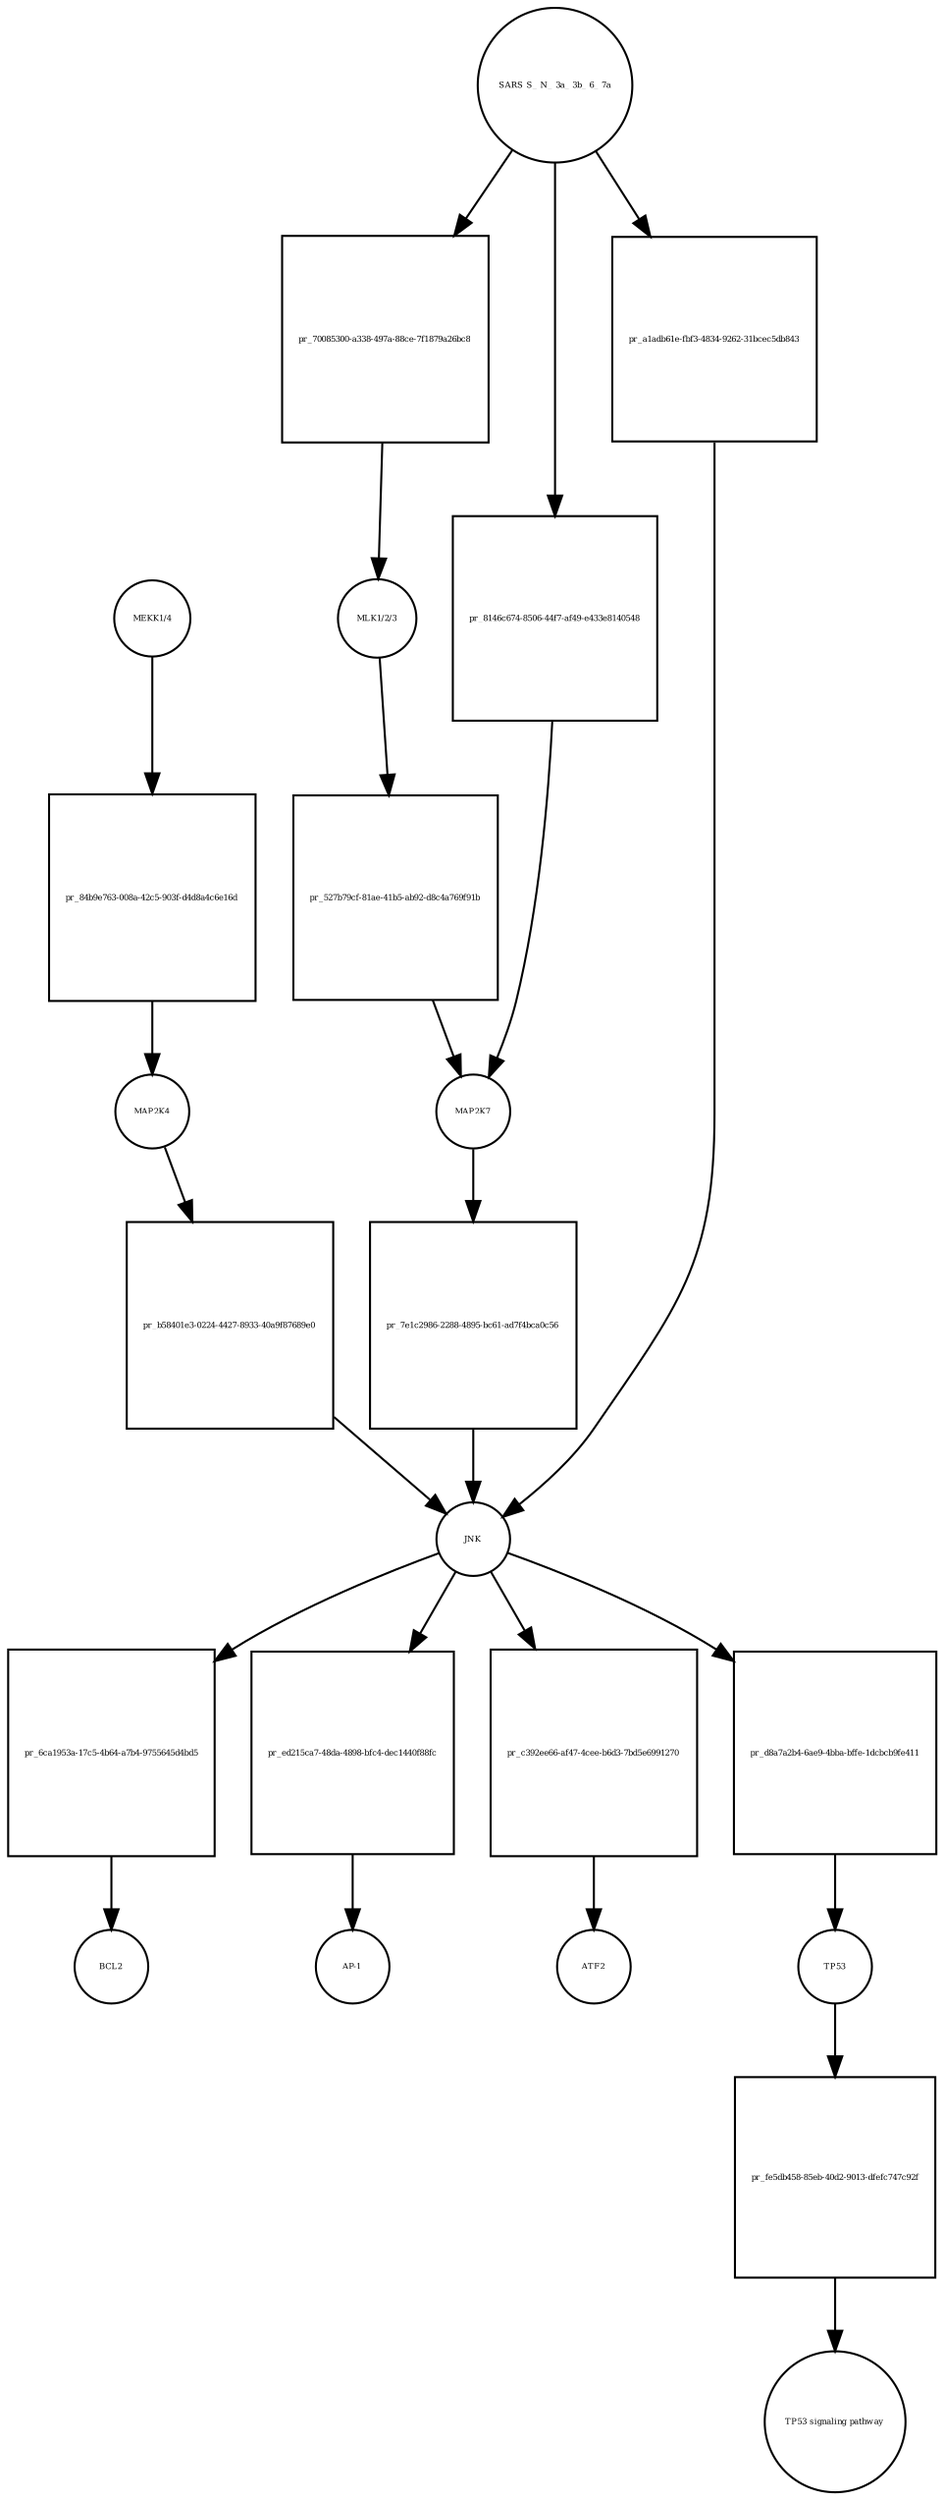 strict digraph  {
"MEKK1/4" [annotation="", bipartite=0, cls=complex, fontsize=4, label="MEKK1/4", shape=circle];
"pr_84b9e763-008a-42c5-903f-d4d8a4c6e16d" [annotation="", bipartite=1, cls=process, fontsize=4, label="pr_84b9e763-008a-42c5-903f-d4d8a4c6e16d", shape=square];
MAP2K4 [annotation=urn_miriam_uniprot_P45985, bipartite=0, cls=macromolecule, fontsize=4, label=MAP2K4, shape=circle];
"MLK1/2/3" [annotation="", bipartite=0, cls=complex, fontsize=4, label="MLK1/2/3", shape=circle];
"pr_527b79cf-81ae-41b5-ab92-d8c4a769f91b" [annotation="", bipartite=1, cls=process, fontsize=4, label="pr_527b79cf-81ae-41b5-ab92-d8c4a769f91b", shape=square];
MAP2K7 [annotation=urn_miriam_uniprot_O14733, bipartite=0, cls=macromolecule, fontsize=4, label=MAP2K7, shape=circle];
"pr_b58401e3-0224-4427-8933-40a9f87689e0" [annotation="", bipartite=1, cls=process, fontsize=4, label="pr_b58401e3-0224-4427-8933-40a9f87689e0", shape=square];
JNK [annotation="", bipartite=0, cls=complex, fontsize=4, label=JNK, shape=circle];
"pr_7e1c2986-2288-4895-bc61-ad7f4bca0c56" [annotation="", bipartite=1, cls=process, fontsize=4, label="pr_7e1c2986-2288-4895-bc61-ad7f4bca0c56", shape=square];
"pr_6ca1953a-17c5-4b64-a7b4-9755645d4bd5" [annotation="", bipartite=1, cls=process, fontsize=4, label="pr_6ca1953a-17c5-4b64-a7b4-9755645d4bd5", shape=square];
BCL2 [annotation=urn_miriam_uniprot_P10415, bipartite=0, cls=macromolecule, fontsize=4, label=BCL2, shape=circle];
"pr_ed215ca7-48da-4898-bfc4-dec1440f88fc" [annotation="", bipartite=1, cls=process, fontsize=4, label="pr_ed215ca7-48da-4898-bfc4-dec1440f88fc", shape=square];
"AP-1" [annotation="", bipartite=0, cls=complex, fontsize=4, label="AP-1", shape=circle];
"SARS S_ N_ 3a_ 3b_ 6_ 7a" [annotation="", bipartite=0, cls=macromolecule, fontsize=4, label="SARS S_ N_ 3a_ 3b_ 6_ 7a", shape=circle];
"pr_70085300-a338-497a-88ce-7f1879a26bc8" [annotation="", bipartite=1, cls=process, fontsize=4, label="pr_70085300-a338-497a-88ce-7f1879a26bc8", shape=square];
"pr_c392ee66-af47-4cee-b6d3-7bd5e6991270" [annotation="", bipartite=1, cls=process, fontsize=4, label="pr_c392ee66-af47-4cee-b6d3-7bd5e6991270", shape=square];
ATF2 [annotation=urn_miriam_uniprot_P15336, bipartite=0, cls=macromolecule, fontsize=4, label=ATF2, shape=circle];
"pr_d8a7a2b4-6ae9-4bba-bffe-1dcbcb9fe411" [annotation="", bipartite=1, cls=process, fontsize=4, label="pr_d8a7a2b4-6ae9-4bba-bffe-1dcbcb9fe411", shape=square];
TP53 [annotation=urn_miriam_uniprot_P04637, bipartite=0, cls=macromolecule, fontsize=4, label=TP53, shape=circle];
"pr_fe5db458-85eb-40d2-9013-dfefc747c92f" [annotation="", bipartite=1, cls=process, fontsize=4, label="pr_fe5db458-85eb-40d2-9013-dfefc747c92f", shape=square];
"TP53 signaling pathway" [annotation="", bipartite=0, cls="unspecified entity", fontsize=4, label="TP53 signaling pathway", shape=circle];
"pr_8146c674-8506-44f7-af49-e433e8140548" [annotation="", bipartite=1, cls=process, fontsize=4, label="pr_8146c674-8506-44f7-af49-e433e8140548", shape=square];
"pr_a1adb61e-fbf3-4834-9262-31bcec5db843" [annotation="", bipartite=1, cls=process, fontsize=4, label="pr_a1adb61e-fbf3-4834-9262-31bcec5db843", shape=square];
"MEKK1/4" -> "pr_84b9e763-008a-42c5-903f-d4d8a4c6e16d"  [annotation="", interaction_type=consumption];
"pr_84b9e763-008a-42c5-903f-d4d8a4c6e16d" -> MAP2K4  [annotation="", interaction_type=production];
MAP2K4 -> "pr_b58401e3-0224-4427-8933-40a9f87689e0"  [annotation="", interaction_type=consumption];
"MLK1/2/3" -> "pr_527b79cf-81ae-41b5-ab92-d8c4a769f91b"  [annotation="", interaction_type=consumption];
"pr_527b79cf-81ae-41b5-ab92-d8c4a769f91b" -> MAP2K7  [annotation="", interaction_type=production];
MAP2K7 -> "pr_7e1c2986-2288-4895-bc61-ad7f4bca0c56"  [annotation="", interaction_type=consumption];
"pr_b58401e3-0224-4427-8933-40a9f87689e0" -> JNK  [annotation="", interaction_type=production];
JNK -> "pr_6ca1953a-17c5-4b64-a7b4-9755645d4bd5"  [annotation="", interaction_type=consumption];
JNK -> "pr_ed215ca7-48da-4898-bfc4-dec1440f88fc"  [annotation="", interaction_type=consumption];
JNK -> "pr_c392ee66-af47-4cee-b6d3-7bd5e6991270"  [annotation="", interaction_type=consumption];
JNK -> "pr_d8a7a2b4-6ae9-4bba-bffe-1dcbcb9fe411"  [annotation="", interaction_type=consumption];
"pr_7e1c2986-2288-4895-bc61-ad7f4bca0c56" -> JNK  [annotation="", interaction_type=production];
"pr_6ca1953a-17c5-4b64-a7b4-9755645d4bd5" -> BCL2  [annotation="", interaction_type=production];
"pr_ed215ca7-48da-4898-bfc4-dec1440f88fc" -> "AP-1"  [annotation="", interaction_type=production];
"SARS S_ N_ 3a_ 3b_ 6_ 7a" -> "pr_70085300-a338-497a-88ce-7f1879a26bc8"  [annotation="", interaction_type=consumption];
"SARS S_ N_ 3a_ 3b_ 6_ 7a" -> "pr_8146c674-8506-44f7-af49-e433e8140548"  [annotation="", interaction_type=consumption];
"SARS S_ N_ 3a_ 3b_ 6_ 7a" -> "pr_a1adb61e-fbf3-4834-9262-31bcec5db843"  [annotation="", interaction_type=consumption];
"pr_70085300-a338-497a-88ce-7f1879a26bc8" -> "MLK1/2/3"  [annotation="", interaction_type=production];
"pr_c392ee66-af47-4cee-b6d3-7bd5e6991270" -> ATF2  [annotation="", interaction_type=production];
"pr_d8a7a2b4-6ae9-4bba-bffe-1dcbcb9fe411" -> TP53  [annotation="", interaction_type=production];
TP53 -> "pr_fe5db458-85eb-40d2-9013-dfefc747c92f"  [annotation="", interaction_type=consumption];
"pr_fe5db458-85eb-40d2-9013-dfefc747c92f" -> "TP53 signaling pathway"  [annotation="", interaction_type=production];
"pr_8146c674-8506-44f7-af49-e433e8140548" -> MAP2K7  [annotation="", interaction_type=production];
"pr_a1adb61e-fbf3-4834-9262-31bcec5db843" -> JNK  [annotation="", interaction_type=production];
}
